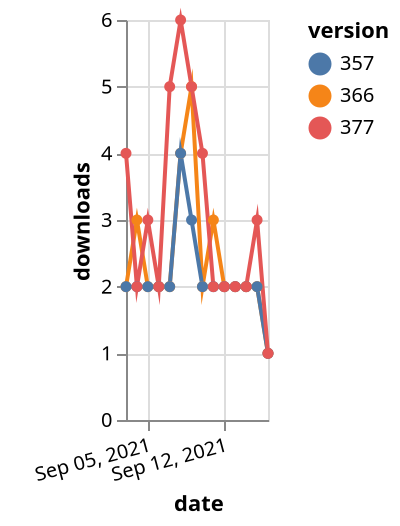 {"$schema": "https://vega.github.io/schema/vega-lite/v5.json", "description": "A simple bar chart with embedded data.", "data": {"values": [{"date": "2021-09-03", "total": 2885, "delta": 2, "version": "366"}, {"date": "2021-09-04", "total": 2888, "delta": 3, "version": "366"}, {"date": "2021-09-05", "total": 2890, "delta": 2, "version": "366"}, {"date": "2021-09-06", "total": 2892, "delta": 2, "version": "366"}, {"date": "2021-09-07", "total": 2894, "delta": 2, "version": "366"}, {"date": "2021-09-08", "total": 2898, "delta": 4, "version": "366"}, {"date": "2021-09-09", "total": 2903, "delta": 5, "version": "366"}, {"date": "2021-09-10", "total": 2905, "delta": 2, "version": "366"}, {"date": "2021-09-11", "total": 2908, "delta": 3, "version": "366"}, {"date": "2021-09-12", "total": 2910, "delta": 2, "version": "366"}, {"date": "2021-09-13", "total": 2912, "delta": 2, "version": "366"}, {"date": "2021-09-14", "total": 2914, "delta": 2, "version": "366"}, {"date": "2021-09-15", "total": 2916, "delta": 2, "version": "366"}, {"date": "2021-09-16", "total": 2917, "delta": 1, "version": "366"}, {"date": "2021-09-03", "total": 2998, "delta": 2, "version": "357"}, {"date": "2021-09-04", "total": 3000, "delta": 2, "version": "357"}, {"date": "2021-09-05", "total": 3002, "delta": 2, "version": "357"}, {"date": "2021-09-06", "total": 3004, "delta": 2, "version": "357"}, {"date": "2021-09-07", "total": 3006, "delta": 2, "version": "357"}, {"date": "2021-09-08", "total": 3010, "delta": 4, "version": "357"}, {"date": "2021-09-09", "total": 3013, "delta": 3, "version": "357"}, {"date": "2021-09-10", "total": 3015, "delta": 2, "version": "357"}, {"date": "2021-09-11", "total": 3017, "delta": 2, "version": "357"}, {"date": "2021-09-12", "total": 3019, "delta": 2, "version": "357"}, {"date": "2021-09-13", "total": 3021, "delta": 2, "version": "357"}, {"date": "2021-09-14", "total": 3023, "delta": 2, "version": "357"}, {"date": "2021-09-15", "total": 3025, "delta": 2, "version": "357"}, {"date": "2021-09-16", "total": 3026, "delta": 1, "version": "357"}, {"date": "2021-09-03", "total": 2714, "delta": 4, "version": "377"}, {"date": "2021-09-04", "total": 2716, "delta": 2, "version": "377"}, {"date": "2021-09-05", "total": 2719, "delta": 3, "version": "377"}, {"date": "2021-09-06", "total": 2721, "delta": 2, "version": "377"}, {"date": "2021-09-07", "total": 2726, "delta": 5, "version": "377"}, {"date": "2021-09-08", "total": 2732, "delta": 6, "version": "377"}, {"date": "2021-09-09", "total": 2737, "delta": 5, "version": "377"}, {"date": "2021-09-10", "total": 2741, "delta": 4, "version": "377"}, {"date": "2021-09-11", "total": 2743, "delta": 2, "version": "377"}, {"date": "2021-09-12", "total": 2745, "delta": 2, "version": "377"}, {"date": "2021-09-13", "total": 2747, "delta": 2, "version": "377"}, {"date": "2021-09-14", "total": 2749, "delta": 2, "version": "377"}, {"date": "2021-09-15", "total": 2752, "delta": 3, "version": "377"}, {"date": "2021-09-16", "total": 2753, "delta": 1, "version": "377"}]}, "width": "container", "mark": {"type": "line", "point": {"filled": true}}, "encoding": {"x": {"field": "date", "type": "temporal", "timeUnit": "yearmonthdate", "title": "date", "axis": {"labelAngle": -15}}, "y": {"field": "delta", "type": "quantitative", "title": "downloads"}, "color": {"field": "version", "type": "nominal"}, "tooltip": {"field": "delta"}}}